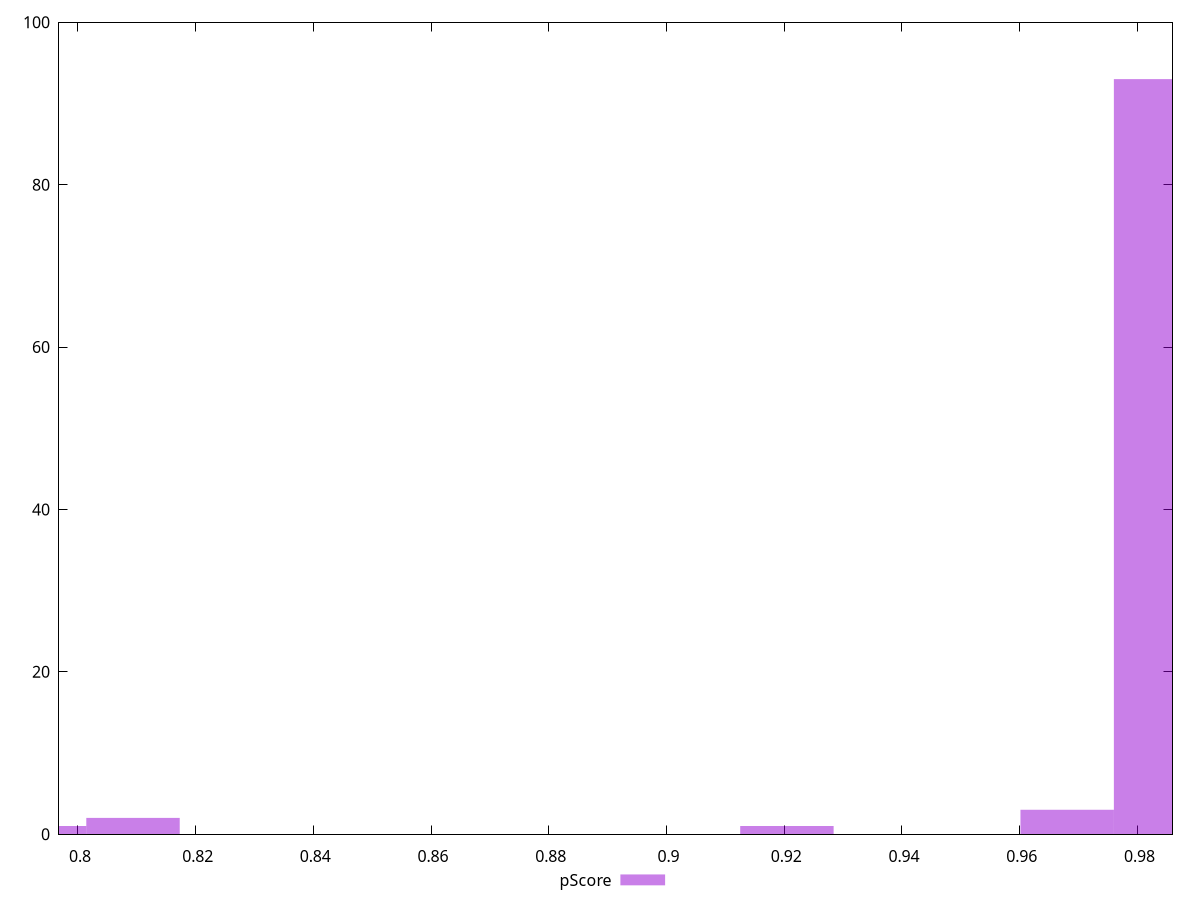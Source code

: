 reset

$pScore <<EOF
0.9204505725759498 1
0.9680600849505678 3
0.9839299224087739 93
0.7934918729103015 1
0.8093617103685076 2
EOF

set key outside below
set boxwidth 0.01586983745820603
set xrange [0.7967888310347985:0.9859548381680544]
set yrange [0:100]
set trange [0:100]
set style fill transparent solid 0.5 noborder
set terminal svg size 640, 490 enhanced background rgb 'white'
set output "report_00019_2021-02-10T18-14-37.922Z//first-cpu-idle/samples/pages/pScore/histogram.svg"

plot $pScore title "pScore" with boxes

reset
